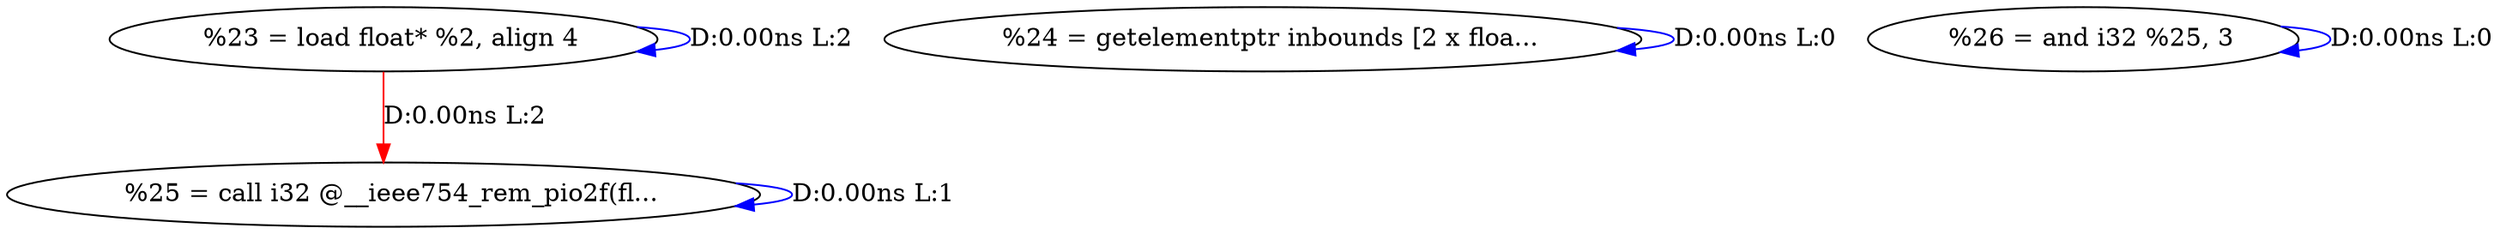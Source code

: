 digraph {
Node0x2ea8a00[label="  %23 = load float* %2, align 4"];
Node0x2ea8a00 -> Node0x2ea8a00[label="D:0.00ns L:2",color=blue];
Node0x2ea8bc0[label="  %25 = call i32 @__ieee754_rem_pio2f(fl..."];
Node0x2ea8a00 -> Node0x2ea8bc0[label="D:0.00ns L:2",color=red];
Node0x2ea8ae0[label="  %24 = getelementptr inbounds [2 x floa..."];
Node0x2ea8ae0 -> Node0x2ea8ae0[label="D:0.00ns L:0",color=blue];
Node0x2ea8bc0 -> Node0x2ea8bc0[label="D:0.00ns L:1",color=blue];
Node0x2ea8ca0[label="  %26 = and i32 %25, 3"];
Node0x2ea8ca0 -> Node0x2ea8ca0[label="D:0.00ns L:0",color=blue];
}
